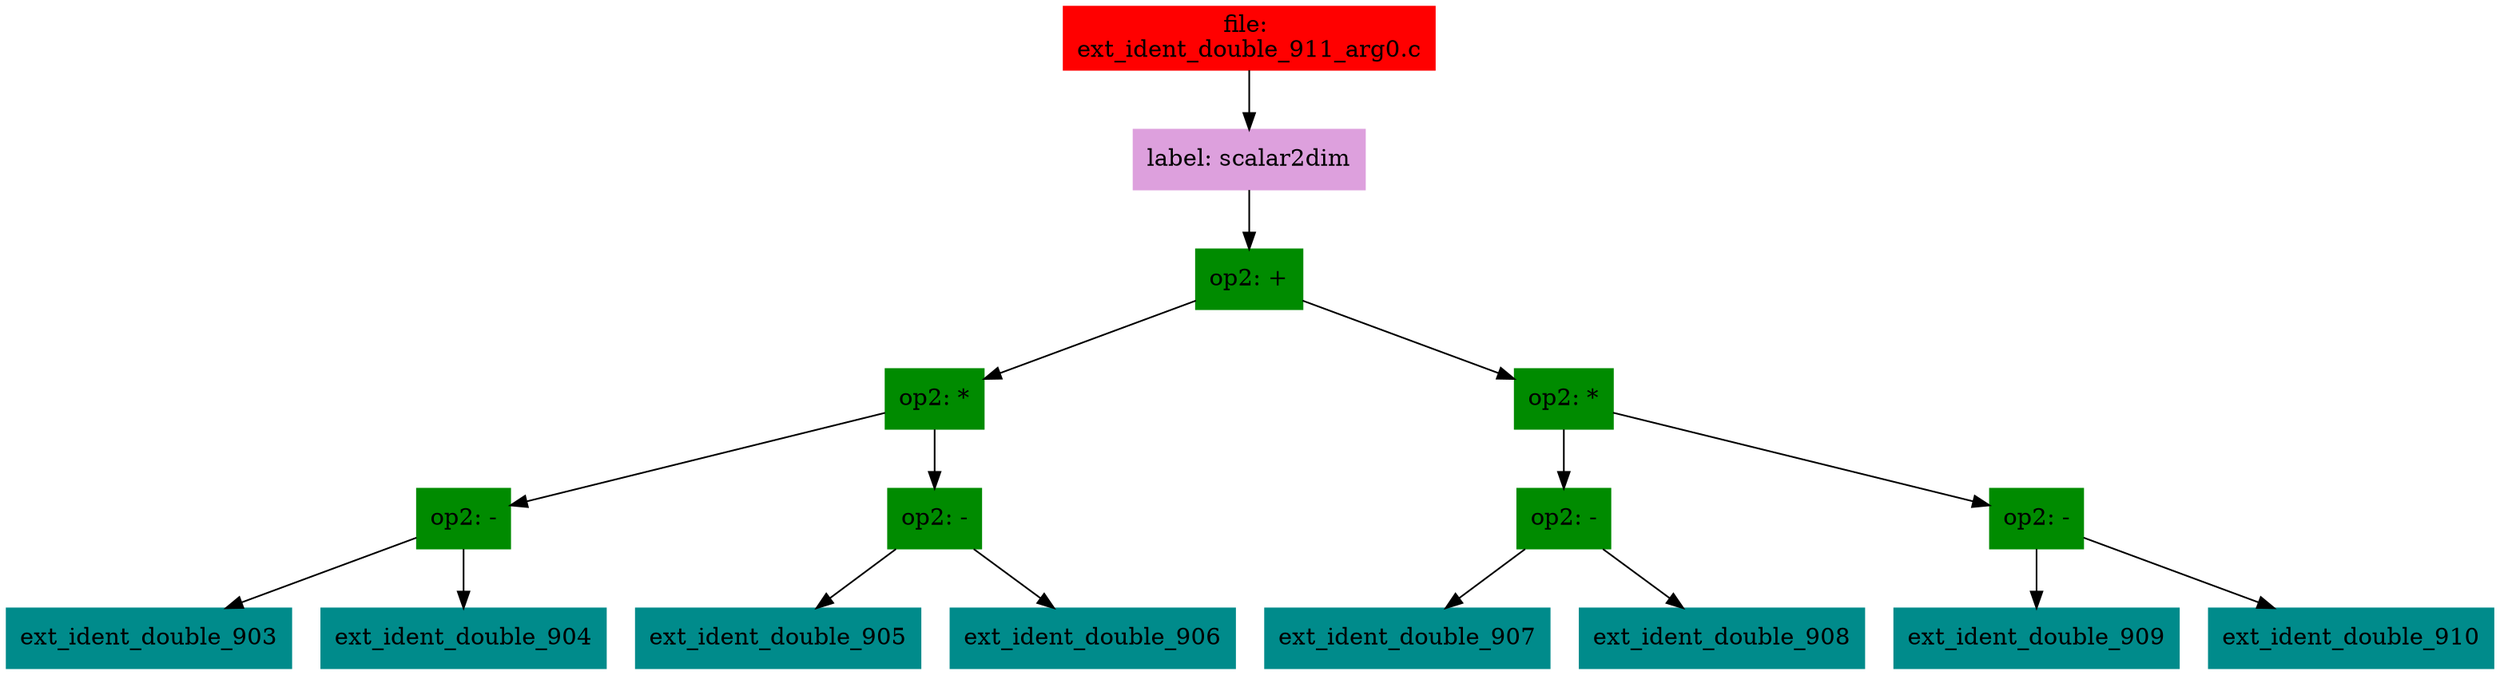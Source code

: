 digraph G {
node [shape=box]

0 [label="file: 
ext_ident_double_911_arg0.c",color=red, style=filled]
1 [label="label: scalar2dim",color=plum, style=filled]
0 -> 1
2 [label="op2: +",color=green4, style=filled]
1 -> 2
3 [label="op2: *",color=green4, style=filled]
2 -> 3
4 [label="op2: -",color=green4, style=filled]
3 -> 4
5 [label="ext_ident_double_903",color=cyan4, style=filled]
4 -> 5
10 [label="ext_ident_double_904",color=cyan4, style=filled]
4 -> 10
15 [label="op2: -",color=green4, style=filled]
3 -> 15
16 [label="ext_ident_double_905",color=cyan4, style=filled]
15 -> 16
21 [label="ext_ident_double_906",color=cyan4, style=filled]
15 -> 21
26 [label="op2: *",color=green4, style=filled]
2 -> 26
27 [label="op2: -",color=green4, style=filled]
26 -> 27
28 [label="ext_ident_double_907",color=cyan4, style=filled]
27 -> 28
33 [label="ext_ident_double_908",color=cyan4, style=filled]
27 -> 33
38 [label="op2: -",color=green4, style=filled]
26 -> 38
39 [label="ext_ident_double_909",color=cyan4, style=filled]
38 -> 39
44 [label="ext_ident_double_910",color=cyan4, style=filled]
38 -> 44


}

